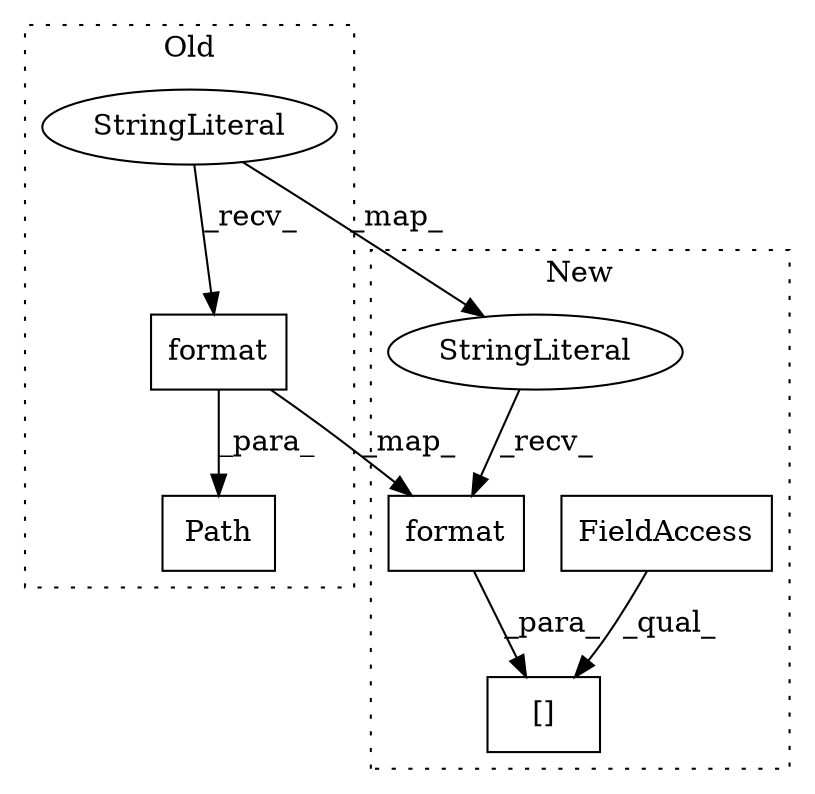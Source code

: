 digraph G {
subgraph cluster0 {
1 [label="Path" a="32" s="624,674" l="5,1" shape="box"];
4 [label="format" a="32" s="655,673" l="7,1" shape="box"];
6 [label="StringLiteral" a="45" s="629" l="25" shape="ellipse"];
label = "Old";
style="dotted";
}
subgraph cluster1 {
2 [label="[]" a="2" s="1173,1194" l="13,1" shape="box"];
3 [label="FieldAccess" a="22" s="1173" l="12" shape="box"];
5 [label="format" a="32" s="688,706" l="7,1" shape="box"];
7 [label="StringLiteral" a="45" s="680" l="7" shape="ellipse"];
label = "New";
style="dotted";
}
3 -> 2 [label="_qual_"];
4 -> 1 [label="_para_"];
4 -> 5 [label="_map_"];
5 -> 2 [label="_para_"];
6 -> 4 [label="_recv_"];
6 -> 7 [label="_map_"];
7 -> 5 [label="_recv_"];
}